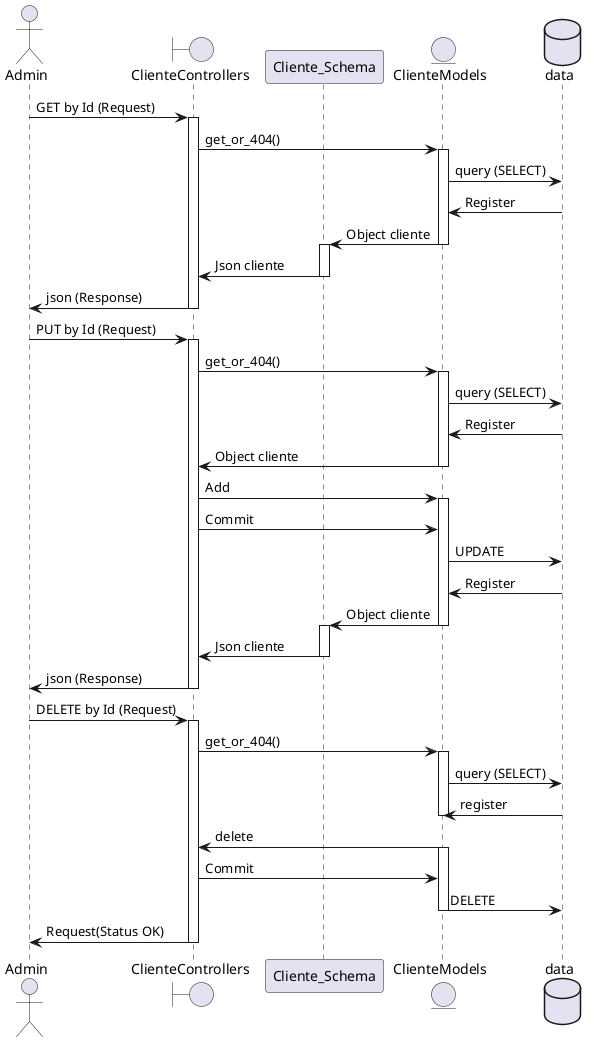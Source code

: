 @startuml
actor Admin
boundary ClienteControllers
participant Cliente_Schema
entity ClienteModels
database data

Admin -> ClienteControllers: GET by Id (Request)
activate ClienteControllers
ClienteControllers -> ClienteModels: get_or_404()
activate ClienteModels
ClienteModels -> data: query (SELECT)
ClienteModels <- data: Register
Cliente_Schema <- ClienteModels: Object cliente
deactivate ClienteModels
activate Cliente_Schema
ClienteControllers <- Cliente_Schema: Json cliente
deactivate Cliente_Schema
Admin <- ClienteControllers: json (Response)
deactivate ClienteControllers

Admin -> ClienteControllers: PUT by Id (Request)
activate ClienteControllers
ClienteControllers -> ClienteModels: get_or_404()
activate ClienteModels
ClienteModels -> data: query (SELECT)
ClienteModels <- data: Register
ClienteControllers <- ClienteModels: Object cliente
deactivate ClienteModels
ClienteControllers -> ClienteModels: Add
activate ClienteModels
ClienteControllers -> ClienteModels: Commit
ClienteModels -> data: UPDATE
ClienteModels <- data: Register
Cliente_Schema <- ClienteModels: Object cliente
deactivate ClienteModels
activate Cliente_Schema
ClienteControllers <- Cliente_Schema: Json cliente
deactivate Cliente_Schema
Admin <- ClienteControllers: json (Response)
deactivate ClienteControllers

Admin -> ClienteControllers: DELETE by Id (Request)
activate ClienteControllers
ClienteControllers-> ClienteModels: get_or_404()
activate ClienteModels
ClienteModels -> data: query (SELECT)
ClienteModels <- data: register
deactivate ClienteModels
ClienteControllers <- ClienteModels: delete
activate ClienteModels
ClienteControllers -> ClienteModels: Commit
ClienteModels -> data: DELETE
deactivate ClienteModels
Admin <- ClienteControllers: Request(Status OK)
deactivate ClienteControllers
@enduml
